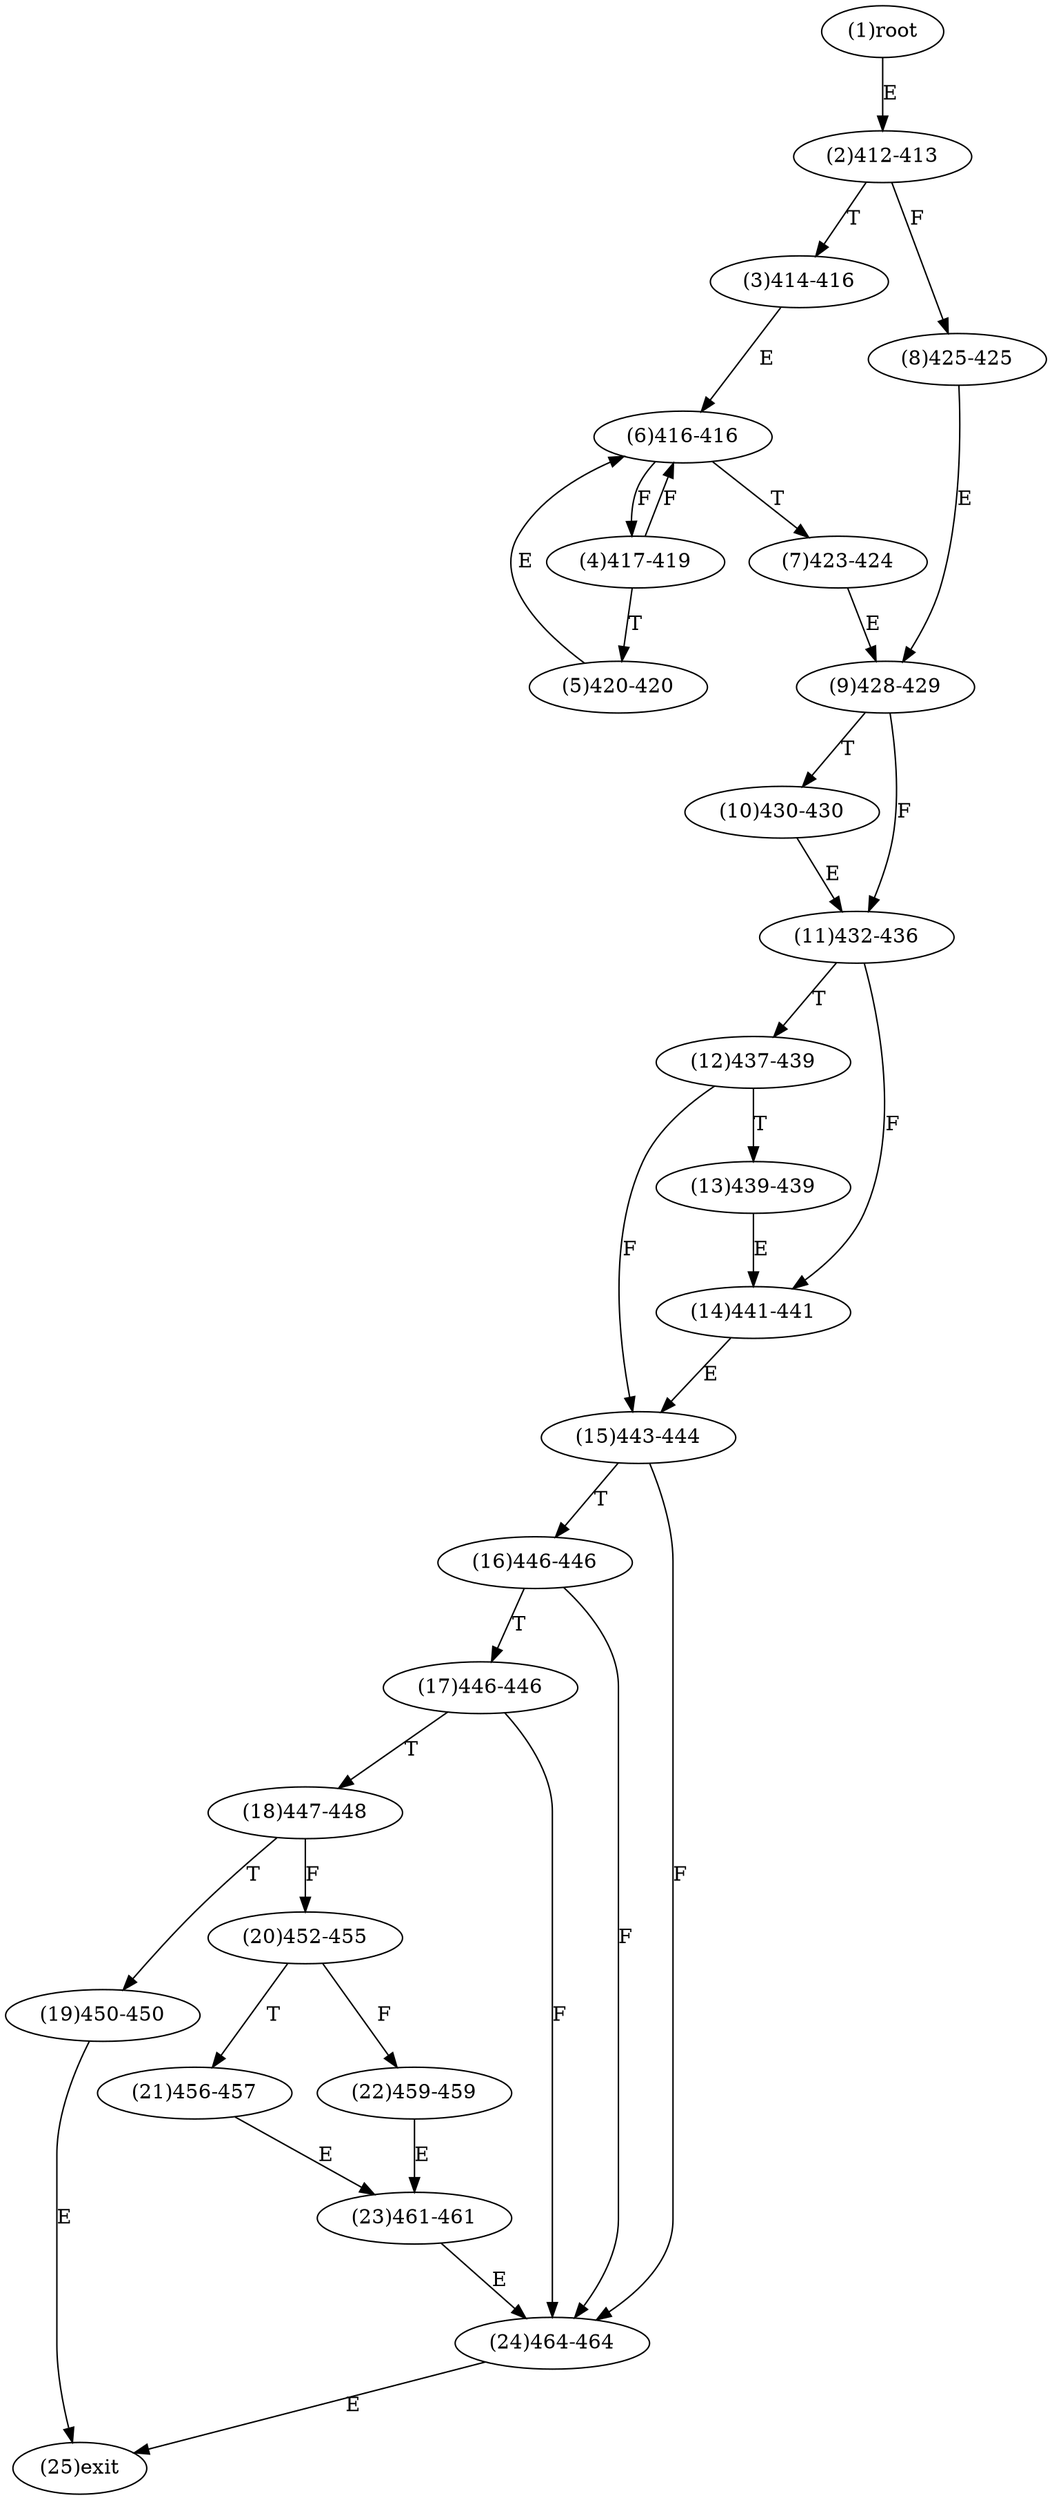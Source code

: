 digraph "" { 
1[ label="(1)root"];
2[ label="(2)412-413"];
3[ label="(3)414-416"];
4[ label="(4)417-419"];
5[ label="(5)420-420"];
6[ label="(6)416-416"];
7[ label="(7)423-424"];
8[ label="(8)425-425"];
9[ label="(9)428-429"];
10[ label="(10)430-430"];
11[ label="(11)432-436"];
12[ label="(12)437-439"];
13[ label="(13)439-439"];
14[ label="(14)441-441"];
15[ label="(15)443-444"];
17[ label="(17)446-446"];
16[ label="(16)446-446"];
19[ label="(19)450-450"];
18[ label="(18)447-448"];
21[ label="(21)456-457"];
20[ label="(20)452-455"];
23[ label="(23)461-461"];
22[ label="(22)459-459"];
25[ label="(25)exit"];
24[ label="(24)464-464"];
1->2[ label="E"];
2->8[ label="F"];
2->3[ label="T"];
3->6[ label="E"];
4->6[ label="F"];
4->5[ label="T"];
5->6[ label="E"];
6->4[ label="F"];
6->7[ label="T"];
7->9[ label="E"];
8->9[ label="E"];
9->11[ label="F"];
9->10[ label="T"];
10->11[ label="E"];
11->14[ label="F"];
11->12[ label="T"];
12->15[ label="F"];
12->13[ label="T"];
13->14[ label="E"];
14->15[ label="E"];
15->24[ label="F"];
15->16[ label="T"];
16->24[ label="F"];
16->17[ label="T"];
17->24[ label="F"];
17->18[ label="T"];
18->20[ label="F"];
18->19[ label="T"];
19->25[ label="E"];
20->22[ label="F"];
20->21[ label="T"];
21->23[ label="E"];
22->23[ label="E"];
23->24[ label="E"];
24->25[ label="E"];
}